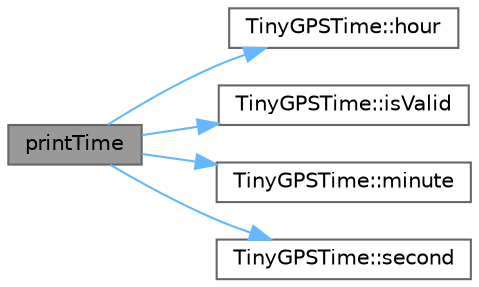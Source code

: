digraph "printTime"
{
 // LATEX_PDF_SIZE
  bgcolor="transparent";
  edge [fontname=Helvetica,fontsize=10,labelfontname=Helvetica,labelfontsize=10];
  node [fontname=Helvetica,fontsize=10,shape=box,height=0.2,width=0.4];
  rankdir="LR";
  Node1 [id="Node000001",label="printTime",height=0.2,width=0.4,color="gray40", fillcolor="grey60", style="filled", fontcolor="black",tooltip=" "];
  Node1 -> Node2 [id="edge5_Node000001_Node000002",color="steelblue1",style="solid",tooltip=" "];
  Node2 [id="Node000002",label="TinyGPSTime::hour",height=0.2,width=0.4,color="grey40", fillcolor="white", style="filled",URL="$struct_tiny_g_p_s_time.html#a37fdb629b6ed0e31134214c7d07df2b1",tooltip=" "];
  Node1 -> Node3 [id="edge6_Node000001_Node000003",color="steelblue1",style="solid",tooltip=" "];
  Node3 [id="Node000003",label="TinyGPSTime::isValid",height=0.2,width=0.4,color="grey40", fillcolor="white", style="filled",URL="$struct_tiny_g_p_s_time.html#a46b2dc7a7946885b509b9a2f83ae655c",tooltip=" "];
  Node1 -> Node4 [id="edge7_Node000001_Node000004",color="steelblue1",style="solid",tooltip=" "];
  Node4 [id="Node000004",label="TinyGPSTime::minute",height=0.2,width=0.4,color="grey40", fillcolor="white", style="filled",URL="$struct_tiny_g_p_s_time.html#aef83c20c14d404219299da2d7e35cdce",tooltip=" "];
  Node1 -> Node5 [id="edge8_Node000001_Node000005",color="steelblue1",style="solid",tooltip=" "];
  Node5 [id="Node000005",label="TinyGPSTime::second",height=0.2,width=0.4,color="grey40", fillcolor="white", style="filled",URL="$struct_tiny_g_p_s_time.html#a729cab36ced07eb5607503663fbe33e8",tooltip=" "];
}
